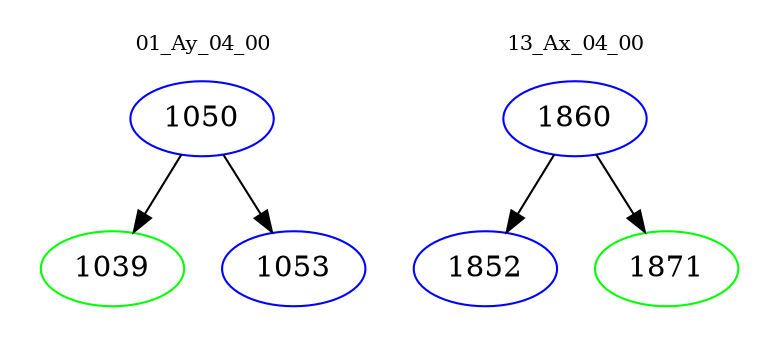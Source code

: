 digraph{
subgraph cluster_0 {
color = white
label = "01_Ay_04_00";
fontsize=10;
T0_1050 [label="1050", color="blue"]
T0_1050 -> T0_1039 [color="black"]
T0_1039 [label="1039", color="green"]
T0_1050 -> T0_1053 [color="black"]
T0_1053 [label="1053", color="blue"]
}
subgraph cluster_1 {
color = white
label = "13_Ax_04_00";
fontsize=10;
T1_1860 [label="1860", color="blue"]
T1_1860 -> T1_1852 [color="black"]
T1_1852 [label="1852", color="blue"]
T1_1860 -> T1_1871 [color="black"]
T1_1871 [label="1871", color="green"]
}
}
